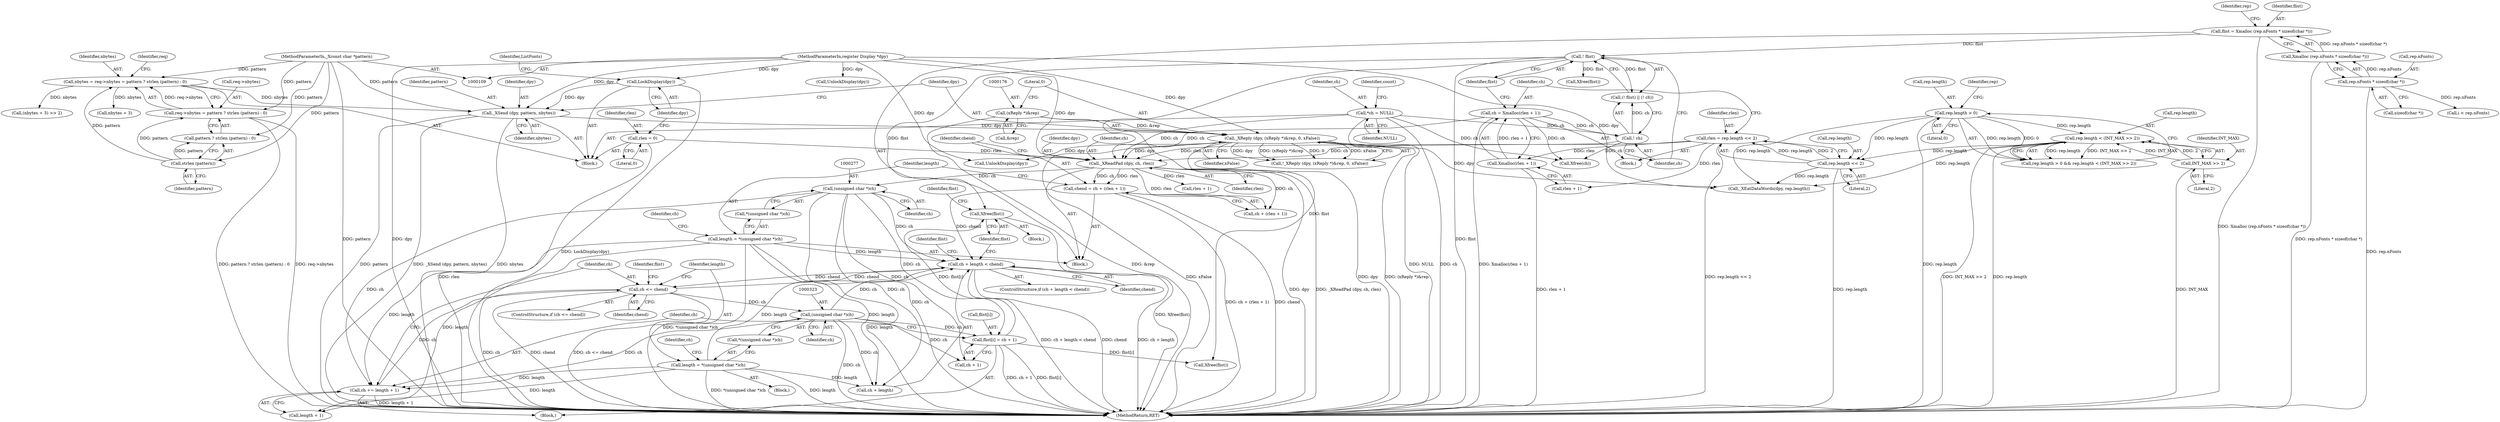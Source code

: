 digraph "0_libx11_8c29f1607a31dac0911e45a0dd3d74173822b3c9@API" {
"1000344" [label="(Call,Xfree(flist))"];
"1000302" [label="(Call,flist[i] = ch + 1)"];
"1000276" [label="(Call,(unsigned char *)ch)"];
"1000262" [label="(Call,_XReadPad (dpy, ch, rlen))"];
"1000173" [label="(Call,_XReply (dpy, (xReply *)&rep, 0, xFalse))"];
"1000167" [label="(Call,_XSend (dpy, pattern, nbytes))"];
"1000137" [label="(Call,LockDisplay(dpy))"];
"1000110" [label="(MethodParameterIn,register Display *dpy)"];
"1000111" [label="(MethodParameterIn,_Xconst char *pattern)"];
"1000147" [label="(Call,nbytes = req->nbytes = pattern ? strlen (pattern) : 0)"];
"1000149" [label="(Call,req->nbytes = pattern ? strlen (pattern) : 0)"];
"1000155" [label="(Call,strlen (pattern))"];
"1000175" [label="(Call,(xReply *)&rep)"];
"1000239" [label="(Call,! ch)"];
"1000229" [label="(Call,ch = Xmalloc(rlen + 1))"];
"1000231" [label="(Call,Xmalloc(rlen + 1))"];
"1000222" [label="(Call,rlen = rep.length << 2)"];
"1000224" [label="(Call,rep.length << 2)"];
"1000209" [label="(Call,rep.length > 0)"];
"1000214" [label="(Call,rep.length < (INT_MAX >> 2))"];
"1000218" [label="(Call,INT_MAX >> 2)"];
"1000123" [label="(Call,*ch = NULL)"];
"1000134" [label="(Call,rlen = 0)"];
"1000322" [label="(Call,(unsigned char *)ch)"];
"1000315" [label="(Call,ch <= chend)"];
"1000309" [label="(Call,ch += length + 1)"];
"1000273" [label="(Call,length = *(unsigned char *)ch)"];
"1000319" [label="(Call,length = *(unsigned char *)ch)"];
"1000296" [label="(Call,ch + length < chend)"];
"1000266" [label="(Call,chend = ch + (rlen + 1))"];
"1000237" [label="(Call,! flist)"];
"1000198" [label="(Call,flist = Xmalloc (rep.nFonts * sizeof(char *)))"];
"1000200" [label="(Call,Xmalloc (rep.nFonts * sizeof(char *)))"];
"1000201" [label="(Call,rep.nFonts * sizeof(char *))"];
"1000205" [label="(Call,sizeof(char *))"];
"1000287" [label="(Call,i < rep.nFonts)"];
"1000148" [label="(Identifier,nbytes)"];
"1000333" [label="(Call,Xfree(flist))"];
"1000315" [label="(Call,ch <= chend)"];
"1000316" [label="(Identifier,ch)"];
"1000110" [label="(MethodParameterIn,register Display *dpy)"];
"1000155" [label="(Call,strlen (pattern))"];
"1000169" [label="(Identifier,pattern)"];
"1000345" [label="(Identifier,flist)"];
"1000320" [label="(Identifier,length)"];
"1000218" [label="(Call,INT_MAX >> 2)"];
"1000317" [label="(Identifier,chend)"];
"1000240" [label="(Identifier,ch)"];
"1000219" [label="(Identifier,INT_MAX)"];
"1000186" [label="(Call,UnlockDisplay(dpy))"];
"1000334" [label="(Identifier,flist)"];
"1000177" [label="(Call,&rep)"];
"1000276" [label="(Call,(unsigned char *)ch)"];
"1000281" [label="(Identifier,ch)"];
"1000295" [label="(ControlStructure,if (ch + length < chend))"];
"1000114" [label="(Block,)"];
"1000273" [label="(Call,length = *(unsigned char *)ch)"];
"1000147" [label="(Call,nbytes = req->nbytes = pattern ? strlen (pattern) : 0)"];
"1000124" [label="(Identifier,ch)"];
"1000167" [label="(Call,_XSend (dpy, pattern, nbytes))"];
"1000172" [label="(Call,!_XReply (dpy, (xReply *)&rep, 0, xFalse))"];
"1000300" [label="(Identifier,chend)"];
"1000321" [label="(Call,*(unsigned char *)ch)"];
"1000296" [label="(Call,ch + length < chend)"];
"1000236" [label="(Call,(! flist) || (! ch))"];
"1000211" [label="(Identifier,rep)"];
"1000225" [label="(Call,rep.length)"];
"1000162" [label="(Call,(nbytes + 3) >> 2)"];
"1000200" [label="(Call,Xmalloc (rep.nFonts * sizeof(char *)))"];
"1000267" [label="(Identifier,chend)"];
"1000153" [label="(Call,pattern ? strlen (pattern) : 0)"];
"1000150" [label="(Call,req->nbytes)"];
"1000160" [label="(Identifier,req)"];
"1000232" [label="(Call,rlen + 1)"];
"1000238" [label="(Identifier,flist)"];
"1000222" [label="(Call,rlen = rep.length << 2)"];
"1000221" [label="(Block,)"];
"1000199" [label="(Identifier,flist)"];
"1000370" [label="(MethodReturn,RET)"];
"1000255" [label="(Call,UnlockDisplay(dpy))"];
"1000129" [label="(Identifier,count)"];
"1000314" [label="(ControlStructure,if (ch <= chend))"];
"1000197" [label="(Block,)"];
"1000344" [label="(Call,Xfree(flist))"];
"1000168" [label="(Identifier,dpy)"];
"1000268" [label="(Call,ch + (rlen + 1))"];
"1000306" [label="(Call,ch + 1)"];
"1000274" [label="(Identifier,length)"];
"1000301" [label="(Block,)"];
"1000322" [label="(Call,(unsigned char *)ch)"];
"1000327" [label="(Identifier,ch)"];
"1000170" [label="(Identifier,nbytes)"];
"1000237" [label="(Call,! flist)"];
"1000140" [label="(Identifier,ListFonts)"];
"1000209" [label="(Call,rep.length > 0)"];
"1000265" [label="(Identifier,rlen)"];
"1000262" [label="(Call,_XReadPad (dpy, ch, rlen))"];
"1000180" [label="(Identifier,xFalse)"];
"1000244" [label="(Call,Xfree(ch))"];
"1000125" [label="(Identifier,NULL)"];
"1000137" [label="(Call,LockDisplay(dpy))"];
"1000173" [label="(Call,_XReply (dpy, (xReply *)&rep, 0, xFalse))"];
"1000215" [label="(Call,rep.length)"];
"1000319" [label="(Call,length = *(unsigned char *)ch)"];
"1000231" [label="(Call,Xmalloc(rlen + 1))"];
"1000198" [label="(Call,flist = Xmalloc (rep.nFonts * sizeof(char *)))"];
"1000343" [label="(Block,)"];
"1000230" [label="(Identifier,ch)"];
"1000347" [label="(Identifier,flist)"];
"1000210" [label="(Call,rep.length)"];
"1000297" [label="(Call,ch + length)"];
"1000214" [label="(Call,rep.length < (INT_MAX >> 2))"];
"1000135" [label="(Identifier,rlen)"];
"1000220" [label="(Literal,2)"];
"1000201" [label="(Call,rep.nFonts * sizeof(char *))"];
"1000228" [label="(Literal,2)"];
"1000246" [label="(Call,_XEatDataWords(dpy, rep.length))"];
"1000138" [label="(Identifier,dpy)"];
"1000309" [label="(Call,ch += length + 1)"];
"1000175" [label="(Call,(xReply *)&rep)"];
"1000208" [label="(Call,rep.length > 0 && rep.length < (INT_MAX >> 2))"];
"1000275" [label="(Call,*(unsigned char *)ch)"];
"1000229" [label="(Call,ch = Xmalloc(rlen + 1))"];
"1000278" [label="(Identifier,ch)"];
"1000149" [label="(Call,req->nbytes = pattern ? strlen (pattern) : 0)"];
"1000163" [label="(Call,nbytes + 3)"];
"1000318" [label="(Block,)"];
"1000302" [label="(Call,flist[i] = ch + 1)"];
"1000216" [label="(Identifier,rep)"];
"1000179" [label="(Literal,0)"];
"1000224" [label="(Call,rep.length << 2)"];
"1000174" [label="(Identifier,dpy)"];
"1000311" [label="(Call,length + 1)"];
"1000270" [label="(Call,rlen + 1)"];
"1000202" [label="(Call,rep.nFonts)"];
"1000239" [label="(Call,! ch)"];
"1000213" [label="(Literal,0)"];
"1000324" [label="(Identifier,ch)"];
"1000242" [label="(Call,Xfree(flist))"];
"1000264" [label="(Identifier,ch)"];
"1000310" [label="(Identifier,ch)"];
"1000156" [label="(Identifier,pattern)"];
"1000303" [label="(Call,flist[i])"];
"1000304" [label="(Identifier,flist)"];
"1000266" [label="(Call,chend = ch + (rlen + 1))"];
"1000263" [label="(Identifier,dpy)"];
"1000123" [label="(Call,*ch = NULL)"];
"1000223" [label="(Identifier,rlen)"];
"1000136" [label="(Literal,0)"];
"1000134" [label="(Call,rlen = 0)"];
"1000111" [label="(MethodParameterIn,_Xconst char *pattern)"];
"1000344" -> "1000343"  [label="AST: "];
"1000344" -> "1000345"  [label="CFG: "];
"1000345" -> "1000344"  [label="AST: "];
"1000347" -> "1000344"  [label="CFG: "];
"1000344" -> "1000370"  [label="DDG: Xfree(flist)"];
"1000302" -> "1000344"  [label="DDG: flist[i]"];
"1000237" -> "1000344"  [label="DDG: flist"];
"1000302" -> "1000301"  [label="AST: "];
"1000302" -> "1000306"  [label="CFG: "];
"1000303" -> "1000302"  [label="AST: "];
"1000306" -> "1000302"  [label="AST: "];
"1000310" -> "1000302"  [label="CFG: "];
"1000302" -> "1000370"  [label="DDG: flist[i]"];
"1000302" -> "1000370"  [label="DDG: ch + 1"];
"1000276" -> "1000302"  [label="DDG: ch"];
"1000322" -> "1000302"  [label="DDG: ch"];
"1000302" -> "1000333"  [label="DDG: flist[i]"];
"1000276" -> "1000275"  [label="AST: "];
"1000276" -> "1000278"  [label="CFG: "];
"1000277" -> "1000276"  [label="AST: "];
"1000278" -> "1000276"  [label="AST: "];
"1000275" -> "1000276"  [label="CFG: "];
"1000276" -> "1000370"  [label="DDG: ch"];
"1000262" -> "1000276"  [label="DDG: ch"];
"1000276" -> "1000296"  [label="DDG: ch"];
"1000276" -> "1000297"  [label="DDG: ch"];
"1000276" -> "1000306"  [label="DDG: ch"];
"1000276" -> "1000309"  [label="DDG: ch"];
"1000262" -> "1000197"  [label="AST: "];
"1000262" -> "1000265"  [label="CFG: "];
"1000263" -> "1000262"  [label="AST: "];
"1000264" -> "1000262"  [label="AST: "];
"1000265" -> "1000262"  [label="AST: "];
"1000267" -> "1000262"  [label="CFG: "];
"1000262" -> "1000370"  [label="DDG: dpy"];
"1000262" -> "1000370"  [label="DDG: _XReadPad (dpy, ch, rlen)"];
"1000173" -> "1000262"  [label="DDG: dpy"];
"1000110" -> "1000262"  [label="DDG: dpy"];
"1000239" -> "1000262"  [label="DDG: ch"];
"1000229" -> "1000262"  [label="DDG: ch"];
"1000123" -> "1000262"  [label="DDG: ch"];
"1000134" -> "1000262"  [label="DDG: rlen"];
"1000222" -> "1000262"  [label="DDG: rlen"];
"1000262" -> "1000266"  [label="DDG: ch"];
"1000262" -> "1000266"  [label="DDG: rlen"];
"1000262" -> "1000268"  [label="DDG: ch"];
"1000262" -> "1000268"  [label="DDG: rlen"];
"1000262" -> "1000270"  [label="DDG: rlen"];
"1000173" -> "1000172"  [label="AST: "];
"1000173" -> "1000180"  [label="CFG: "];
"1000174" -> "1000173"  [label="AST: "];
"1000175" -> "1000173"  [label="AST: "];
"1000179" -> "1000173"  [label="AST: "];
"1000180" -> "1000173"  [label="AST: "];
"1000172" -> "1000173"  [label="CFG: "];
"1000173" -> "1000370"  [label="DDG: xFalse"];
"1000173" -> "1000370"  [label="DDG: dpy"];
"1000173" -> "1000370"  [label="DDG: (xReply *)&rep"];
"1000173" -> "1000172"  [label="DDG: dpy"];
"1000173" -> "1000172"  [label="DDG: (xReply *)&rep"];
"1000173" -> "1000172"  [label="DDG: 0"];
"1000173" -> "1000172"  [label="DDG: xFalse"];
"1000167" -> "1000173"  [label="DDG: dpy"];
"1000110" -> "1000173"  [label="DDG: dpy"];
"1000175" -> "1000173"  [label="DDG: &rep"];
"1000173" -> "1000186"  [label="DDG: dpy"];
"1000173" -> "1000246"  [label="DDG: dpy"];
"1000167" -> "1000114"  [label="AST: "];
"1000167" -> "1000170"  [label="CFG: "];
"1000168" -> "1000167"  [label="AST: "];
"1000169" -> "1000167"  [label="AST: "];
"1000170" -> "1000167"  [label="AST: "];
"1000174" -> "1000167"  [label="CFG: "];
"1000167" -> "1000370"  [label="DDG: pattern"];
"1000167" -> "1000370"  [label="DDG: _XSend (dpy, pattern, nbytes)"];
"1000167" -> "1000370"  [label="DDG: nbytes"];
"1000137" -> "1000167"  [label="DDG: dpy"];
"1000110" -> "1000167"  [label="DDG: dpy"];
"1000111" -> "1000167"  [label="DDG: pattern"];
"1000147" -> "1000167"  [label="DDG: nbytes"];
"1000137" -> "1000114"  [label="AST: "];
"1000137" -> "1000138"  [label="CFG: "];
"1000138" -> "1000137"  [label="AST: "];
"1000140" -> "1000137"  [label="CFG: "];
"1000137" -> "1000370"  [label="DDG: LockDisplay(dpy)"];
"1000110" -> "1000137"  [label="DDG: dpy"];
"1000110" -> "1000109"  [label="AST: "];
"1000110" -> "1000370"  [label="DDG: dpy"];
"1000110" -> "1000186"  [label="DDG: dpy"];
"1000110" -> "1000246"  [label="DDG: dpy"];
"1000110" -> "1000255"  [label="DDG: dpy"];
"1000111" -> "1000109"  [label="AST: "];
"1000111" -> "1000370"  [label="DDG: pattern"];
"1000111" -> "1000147"  [label="DDG: pattern"];
"1000111" -> "1000149"  [label="DDG: pattern"];
"1000111" -> "1000153"  [label="DDG: pattern"];
"1000111" -> "1000155"  [label="DDG: pattern"];
"1000147" -> "1000114"  [label="AST: "];
"1000147" -> "1000149"  [label="CFG: "];
"1000148" -> "1000147"  [label="AST: "];
"1000149" -> "1000147"  [label="AST: "];
"1000160" -> "1000147"  [label="CFG: "];
"1000149" -> "1000147"  [label="DDG: req->nbytes"];
"1000155" -> "1000147"  [label="DDG: pattern"];
"1000147" -> "1000162"  [label="DDG: nbytes"];
"1000147" -> "1000163"  [label="DDG: nbytes"];
"1000149" -> "1000153"  [label="CFG: "];
"1000150" -> "1000149"  [label="AST: "];
"1000153" -> "1000149"  [label="AST: "];
"1000149" -> "1000370"  [label="DDG: pattern ? strlen (pattern) : 0"];
"1000149" -> "1000370"  [label="DDG: req->nbytes"];
"1000155" -> "1000149"  [label="DDG: pattern"];
"1000155" -> "1000153"  [label="AST: "];
"1000155" -> "1000156"  [label="CFG: "];
"1000156" -> "1000155"  [label="AST: "];
"1000153" -> "1000155"  [label="CFG: "];
"1000155" -> "1000153"  [label="DDG: pattern"];
"1000175" -> "1000177"  [label="CFG: "];
"1000176" -> "1000175"  [label="AST: "];
"1000177" -> "1000175"  [label="AST: "];
"1000179" -> "1000175"  [label="CFG: "];
"1000175" -> "1000370"  [label="DDG: &rep"];
"1000239" -> "1000236"  [label="AST: "];
"1000239" -> "1000240"  [label="CFG: "];
"1000240" -> "1000239"  [label="AST: "];
"1000236" -> "1000239"  [label="CFG: "];
"1000239" -> "1000236"  [label="DDG: ch"];
"1000229" -> "1000239"  [label="DDG: ch"];
"1000123" -> "1000239"  [label="DDG: ch"];
"1000239" -> "1000244"  [label="DDG: ch"];
"1000229" -> "1000221"  [label="AST: "];
"1000229" -> "1000231"  [label="CFG: "];
"1000230" -> "1000229"  [label="AST: "];
"1000231" -> "1000229"  [label="AST: "];
"1000238" -> "1000229"  [label="CFG: "];
"1000229" -> "1000370"  [label="DDG: Xmalloc(rlen + 1)"];
"1000231" -> "1000229"  [label="DDG: rlen + 1"];
"1000229" -> "1000244"  [label="DDG: ch"];
"1000231" -> "1000232"  [label="CFG: "];
"1000232" -> "1000231"  [label="AST: "];
"1000231" -> "1000370"  [label="DDG: rlen + 1"];
"1000222" -> "1000231"  [label="DDG: rlen"];
"1000222" -> "1000221"  [label="AST: "];
"1000222" -> "1000224"  [label="CFG: "];
"1000223" -> "1000222"  [label="AST: "];
"1000224" -> "1000222"  [label="AST: "];
"1000230" -> "1000222"  [label="CFG: "];
"1000222" -> "1000370"  [label="DDG: rep.length << 2"];
"1000224" -> "1000222"  [label="DDG: rep.length"];
"1000224" -> "1000222"  [label="DDG: 2"];
"1000222" -> "1000232"  [label="DDG: rlen"];
"1000224" -> "1000228"  [label="CFG: "];
"1000225" -> "1000224"  [label="AST: "];
"1000228" -> "1000224"  [label="AST: "];
"1000224" -> "1000370"  [label="DDG: rep.length"];
"1000209" -> "1000224"  [label="DDG: rep.length"];
"1000214" -> "1000224"  [label="DDG: rep.length"];
"1000224" -> "1000246"  [label="DDG: rep.length"];
"1000209" -> "1000208"  [label="AST: "];
"1000209" -> "1000213"  [label="CFG: "];
"1000210" -> "1000209"  [label="AST: "];
"1000213" -> "1000209"  [label="AST: "];
"1000216" -> "1000209"  [label="CFG: "];
"1000208" -> "1000209"  [label="CFG: "];
"1000209" -> "1000370"  [label="DDG: rep.length"];
"1000209" -> "1000208"  [label="DDG: rep.length"];
"1000209" -> "1000208"  [label="DDG: 0"];
"1000209" -> "1000214"  [label="DDG: rep.length"];
"1000209" -> "1000246"  [label="DDG: rep.length"];
"1000214" -> "1000208"  [label="AST: "];
"1000214" -> "1000218"  [label="CFG: "];
"1000215" -> "1000214"  [label="AST: "];
"1000218" -> "1000214"  [label="AST: "];
"1000208" -> "1000214"  [label="CFG: "];
"1000214" -> "1000370"  [label="DDG: INT_MAX >> 2"];
"1000214" -> "1000370"  [label="DDG: rep.length"];
"1000214" -> "1000208"  [label="DDG: rep.length"];
"1000214" -> "1000208"  [label="DDG: INT_MAX >> 2"];
"1000218" -> "1000214"  [label="DDG: INT_MAX"];
"1000218" -> "1000214"  [label="DDG: 2"];
"1000214" -> "1000246"  [label="DDG: rep.length"];
"1000218" -> "1000220"  [label="CFG: "];
"1000219" -> "1000218"  [label="AST: "];
"1000220" -> "1000218"  [label="AST: "];
"1000218" -> "1000370"  [label="DDG: INT_MAX"];
"1000123" -> "1000114"  [label="AST: "];
"1000123" -> "1000125"  [label="CFG: "];
"1000124" -> "1000123"  [label="AST: "];
"1000125" -> "1000123"  [label="AST: "];
"1000129" -> "1000123"  [label="CFG: "];
"1000123" -> "1000370"  [label="DDG: NULL"];
"1000123" -> "1000370"  [label="DDG: ch"];
"1000123" -> "1000244"  [label="DDG: ch"];
"1000134" -> "1000114"  [label="AST: "];
"1000134" -> "1000136"  [label="CFG: "];
"1000135" -> "1000134"  [label="AST: "];
"1000136" -> "1000134"  [label="AST: "];
"1000138" -> "1000134"  [label="CFG: "];
"1000134" -> "1000370"  [label="DDG: rlen"];
"1000322" -> "1000321"  [label="AST: "];
"1000322" -> "1000324"  [label="CFG: "];
"1000323" -> "1000322"  [label="AST: "];
"1000324" -> "1000322"  [label="AST: "];
"1000321" -> "1000322"  [label="CFG: "];
"1000322" -> "1000370"  [label="DDG: ch"];
"1000322" -> "1000296"  [label="DDG: ch"];
"1000322" -> "1000297"  [label="DDG: ch"];
"1000322" -> "1000306"  [label="DDG: ch"];
"1000322" -> "1000309"  [label="DDG: ch"];
"1000315" -> "1000322"  [label="DDG: ch"];
"1000315" -> "1000314"  [label="AST: "];
"1000315" -> "1000317"  [label="CFG: "];
"1000316" -> "1000315"  [label="AST: "];
"1000317" -> "1000315"  [label="AST: "];
"1000320" -> "1000315"  [label="CFG: "];
"1000334" -> "1000315"  [label="CFG: "];
"1000315" -> "1000370"  [label="DDG: ch <= chend"];
"1000315" -> "1000370"  [label="DDG: ch"];
"1000315" -> "1000370"  [label="DDG: chend"];
"1000315" -> "1000296"  [label="DDG: chend"];
"1000309" -> "1000315"  [label="DDG: ch"];
"1000296" -> "1000315"  [label="DDG: chend"];
"1000309" -> "1000301"  [label="AST: "];
"1000309" -> "1000311"  [label="CFG: "];
"1000310" -> "1000309"  [label="AST: "];
"1000311" -> "1000309"  [label="AST: "];
"1000316" -> "1000309"  [label="CFG: "];
"1000309" -> "1000370"  [label="DDG: length + 1"];
"1000273" -> "1000309"  [label="DDG: length"];
"1000319" -> "1000309"  [label="DDG: length"];
"1000273" -> "1000197"  [label="AST: "];
"1000273" -> "1000275"  [label="CFG: "];
"1000274" -> "1000273"  [label="AST: "];
"1000275" -> "1000273"  [label="AST: "];
"1000281" -> "1000273"  [label="CFG: "];
"1000273" -> "1000370"  [label="DDG: *(unsigned char *)ch"];
"1000273" -> "1000370"  [label="DDG: length"];
"1000273" -> "1000296"  [label="DDG: length"];
"1000273" -> "1000297"  [label="DDG: length"];
"1000273" -> "1000311"  [label="DDG: length"];
"1000319" -> "1000318"  [label="AST: "];
"1000319" -> "1000321"  [label="CFG: "];
"1000320" -> "1000319"  [label="AST: "];
"1000321" -> "1000319"  [label="AST: "];
"1000327" -> "1000319"  [label="CFG: "];
"1000319" -> "1000370"  [label="DDG: *(unsigned char *)ch"];
"1000319" -> "1000370"  [label="DDG: length"];
"1000319" -> "1000296"  [label="DDG: length"];
"1000319" -> "1000297"  [label="DDG: length"];
"1000319" -> "1000311"  [label="DDG: length"];
"1000296" -> "1000295"  [label="AST: "];
"1000296" -> "1000300"  [label="CFG: "];
"1000297" -> "1000296"  [label="AST: "];
"1000300" -> "1000296"  [label="AST: "];
"1000304" -> "1000296"  [label="CFG: "];
"1000345" -> "1000296"  [label="CFG: "];
"1000296" -> "1000370"  [label="DDG: ch + length < chend"];
"1000296" -> "1000370"  [label="DDG: chend"];
"1000296" -> "1000370"  [label="DDG: ch + length"];
"1000266" -> "1000296"  [label="DDG: chend"];
"1000266" -> "1000197"  [label="AST: "];
"1000266" -> "1000268"  [label="CFG: "];
"1000267" -> "1000266"  [label="AST: "];
"1000268" -> "1000266"  [label="AST: "];
"1000274" -> "1000266"  [label="CFG: "];
"1000266" -> "1000370"  [label="DDG: ch + (rlen + 1)"];
"1000266" -> "1000370"  [label="DDG: chend"];
"1000237" -> "1000236"  [label="AST: "];
"1000237" -> "1000238"  [label="CFG: "];
"1000238" -> "1000237"  [label="AST: "];
"1000240" -> "1000237"  [label="CFG: "];
"1000236" -> "1000237"  [label="CFG: "];
"1000237" -> "1000370"  [label="DDG: flist"];
"1000237" -> "1000236"  [label="DDG: flist"];
"1000198" -> "1000237"  [label="DDG: flist"];
"1000237" -> "1000242"  [label="DDG: flist"];
"1000237" -> "1000333"  [label="DDG: flist"];
"1000198" -> "1000197"  [label="AST: "];
"1000198" -> "1000200"  [label="CFG: "];
"1000199" -> "1000198"  [label="AST: "];
"1000200" -> "1000198"  [label="AST: "];
"1000211" -> "1000198"  [label="CFG: "];
"1000198" -> "1000370"  [label="DDG: Xmalloc (rep.nFonts * sizeof(char *))"];
"1000200" -> "1000198"  [label="DDG: rep.nFonts * sizeof(char *)"];
"1000200" -> "1000201"  [label="CFG: "];
"1000201" -> "1000200"  [label="AST: "];
"1000200" -> "1000370"  [label="DDG: rep.nFonts * sizeof(char *)"];
"1000201" -> "1000200"  [label="DDG: rep.nFonts"];
"1000201" -> "1000205"  [label="CFG: "];
"1000202" -> "1000201"  [label="AST: "];
"1000205" -> "1000201"  [label="AST: "];
"1000201" -> "1000370"  [label="DDG: rep.nFonts"];
"1000201" -> "1000287"  [label="DDG: rep.nFonts"];
}
